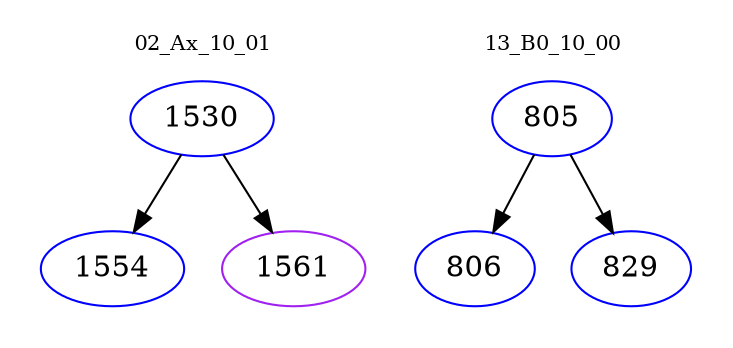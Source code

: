 digraph{
subgraph cluster_0 {
color = white
label = "02_Ax_10_01";
fontsize=10;
T0_1530 [label="1530", color="blue"]
T0_1530 -> T0_1554 [color="black"]
T0_1554 [label="1554", color="blue"]
T0_1530 -> T0_1561 [color="black"]
T0_1561 [label="1561", color="purple"]
}
subgraph cluster_1 {
color = white
label = "13_B0_10_00";
fontsize=10;
T1_805 [label="805", color="blue"]
T1_805 -> T1_806 [color="black"]
T1_806 [label="806", color="blue"]
T1_805 -> T1_829 [color="black"]
T1_829 [label="829", color="blue"]
}
}
